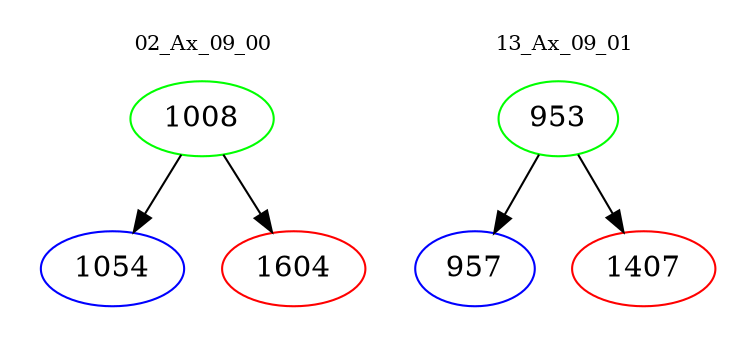 digraph{
subgraph cluster_0 {
color = white
label = "02_Ax_09_00";
fontsize=10;
T0_1008 [label="1008", color="green"]
T0_1008 -> T0_1054 [color="black"]
T0_1054 [label="1054", color="blue"]
T0_1008 -> T0_1604 [color="black"]
T0_1604 [label="1604", color="red"]
}
subgraph cluster_1 {
color = white
label = "13_Ax_09_01";
fontsize=10;
T1_953 [label="953", color="green"]
T1_953 -> T1_957 [color="black"]
T1_957 [label="957", color="blue"]
T1_953 -> T1_1407 [color="black"]
T1_1407 [label="1407", color="red"]
}
}
